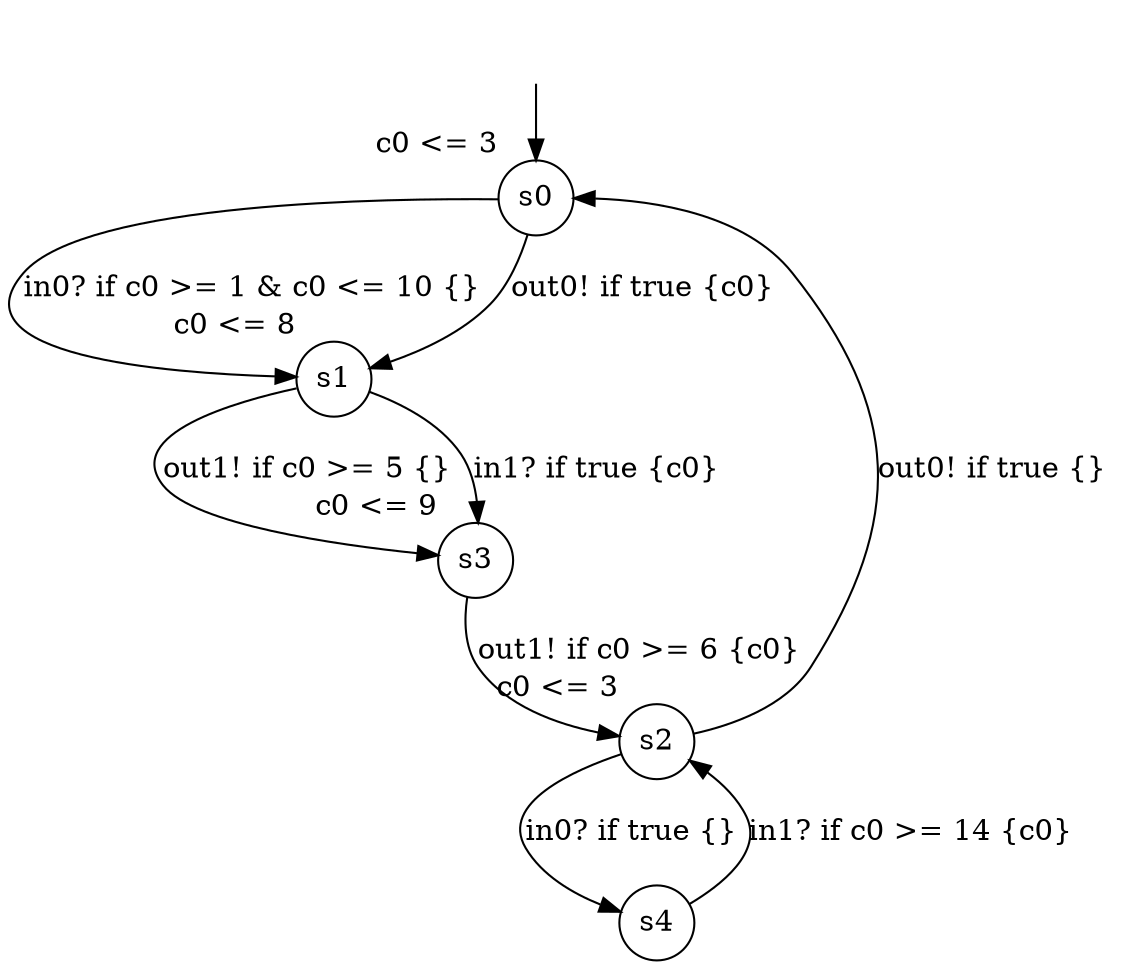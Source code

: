 digraph g {
__start0 [label="" shape="none"];
s0 [shape="circle" margin=0 label="s0", xlabel="c0 <= 3"];
s1 [shape="circle" margin=0 label="s1", xlabel="c0 <= 8"];
s2 [shape="circle" margin=0 label="s2", xlabel="c0 <= 3"];
s3 [shape="circle" margin=0 label="s3", xlabel="c0 <= 9"];
s4 [shape="circle" margin=0 label="s4"];
s0 -> s1 [label="in0? if c0 >= 1 & c0 <= 10 {} "];
s0 -> s1 [label="out0! if true {c0} "];
s1 -> s3 [label="out1! if c0 >= 5 {} "];
s1 -> s3 [label="in1? if true {c0} "];
s2 -> s0 [label="out0! if true {} "];
s2 -> s4 [label="in0? if true {} "];
s3 -> s2 [label="out1! if c0 >= 6 {c0} "];
s4 -> s2 [label="in1? if c0 >= 14 {c0} "];
__start0 -> s0;
}
